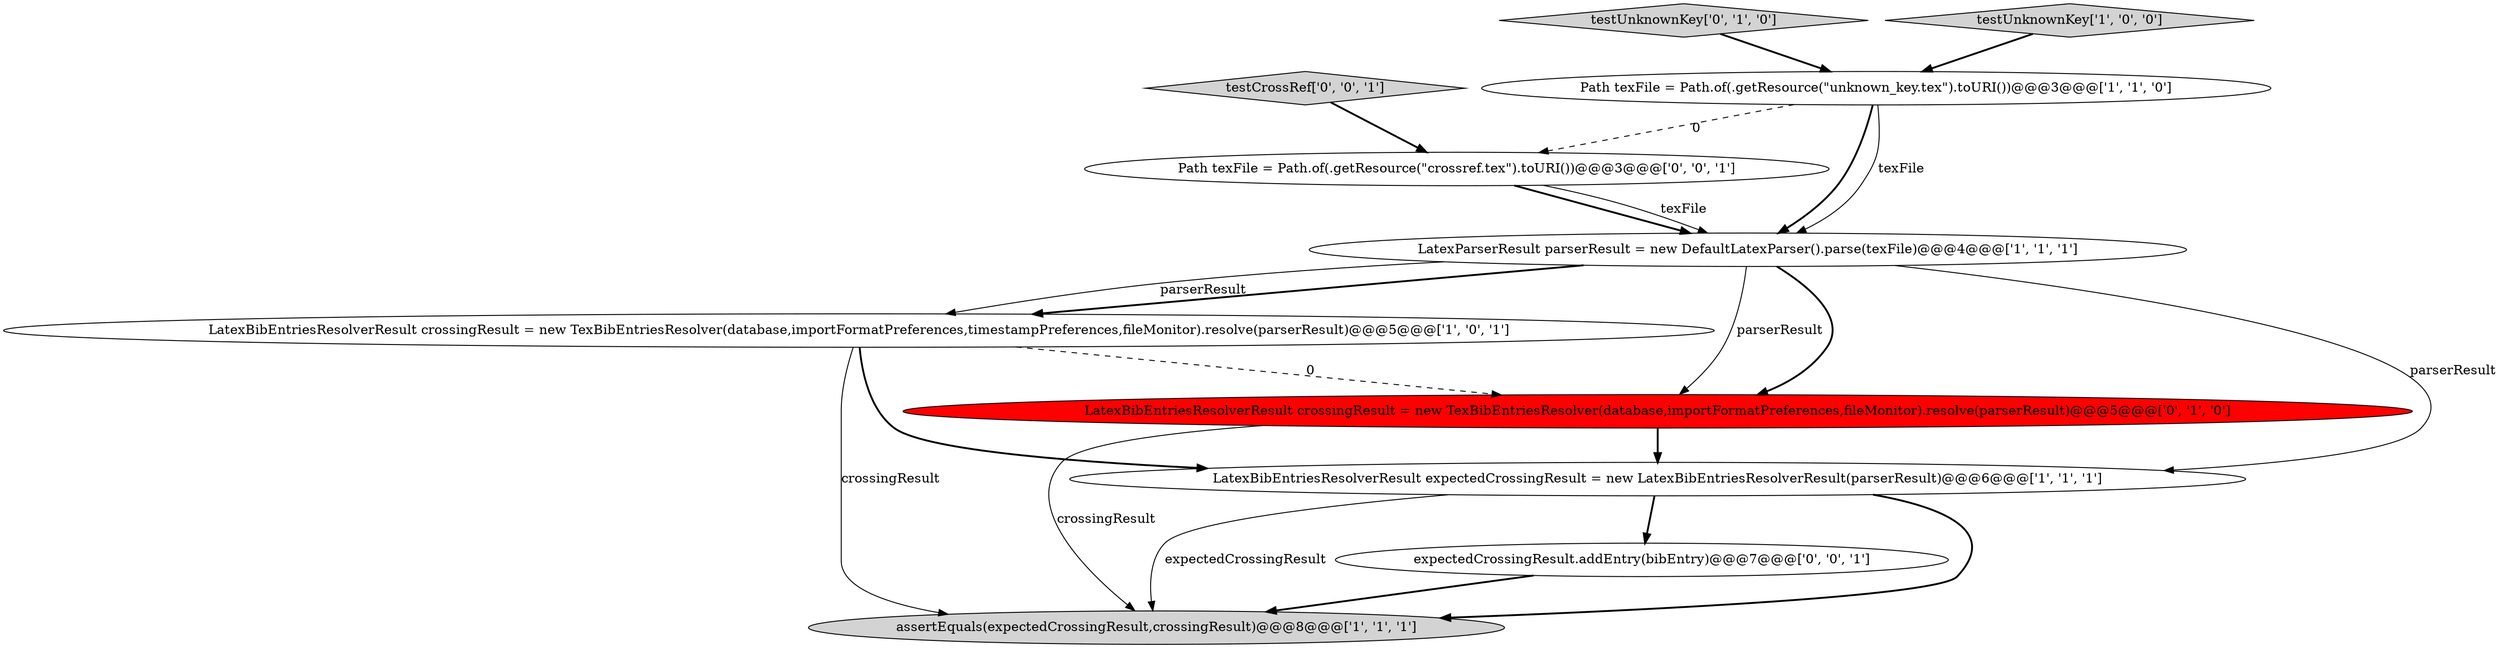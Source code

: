digraph {
0 [style = filled, label = "LatexParserResult parserResult = new DefaultLatexParser().parse(texFile)@@@4@@@['1', '1', '1']", fillcolor = white, shape = ellipse image = "AAA0AAABBB1BBB"];
1 [style = filled, label = "LatexBibEntriesResolverResult expectedCrossingResult = new LatexBibEntriesResolverResult(parserResult)@@@6@@@['1', '1', '1']", fillcolor = white, shape = ellipse image = "AAA0AAABBB1BBB"];
8 [style = filled, label = "expectedCrossingResult.addEntry(bibEntry)@@@7@@@['0', '0', '1']", fillcolor = white, shape = ellipse image = "AAA0AAABBB3BBB"];
7 [style = filled, label = "LatexBibEntriesResolverResult crossingResult = new TexBibEntriesResolver(database,importFormatPreferences,fileMonitor).resolve(parserResult)@@@5@@@['0', '1', '0']", fillcolor = red, shape = ellipse image = "AAA1AAABBB2BBB"];
6 [style = filled, label = "testUnknownKey['0', '1', '0']", fillcolor = lightgray, shape = diamond image = "AAA0AAABBB2BBB"];
3 [style = filled, label = "LatexBibEntriesResolverResult crossingResult = new TexBibEntriesResolver(database,importFormatPreferences,timestampPreferences,fileMonitor).resolve(parserResult)@@@5@@@['1', '0', '1']", fillcolor = white, shape = ellipse image = "AAA0AAABBB1BBB"];
10 [style = filled, label = "testCrossRef['0', '0', '1']", fillcolor = lightgray, shape = diamond image = "AAA0AAABBB3BBB"];
5 [style = filled, label = "Path texFile = Path.of(.getResource(\"unknown_key.tex\").toURI())@@@3@@@['1', '1', '0']", fillcolor = white, shape = ellipse image = "AAA0AAABBB1BBB"];
4 [style = filled, label = "assertEquals(expectedCrossingResult,crossingResult)@@@8@@@['1', '1', '1']", fillcolor = lightgray, shape = ellipse image = "AAA0AAABBB1BBB"];
9 [style = filled, label = "Path texFile = Path.of(.getResource(\"crossref.tex\").toURI())@@@3@@@['0', '0', '1']", fillcolor = white, shape = ellipse image = "AAA0AAABBB3BBB"];
2 [style = filled, label = "testUnknownKey['1', '0', '0']", fillcolor = lightgray, shape = diamond image = "AAA0AAABBB1BBB"];
0->3 [style = bold, label=""];
1->4 [style = bold, label=""];
7->1 [style = bold, label=""];
1->8 [style = bold, label=""];
9->0 [style = bold, label=""];
3->1 [style = bold, label=""];
3->7 [style = dashed, label="0"];
3->4 [style = solid, label="crossingResult"];
5->9 [style = dashed, label="0"];
0->7 [style = solid, label="parserResult"];
0->7 [style = bold, label=""];
0->1 [style = solid, label="parserResult"];
6->5 [style = bold, label=""];
9->0 [style = solid, label="texFile"];
5->0 [style = bold, label=""];
1->4 [style = solid, label="expectedCrossingResult"];
10->9 [style = bold, label=""];
8->4 [style = bold, label=""];
5->0 [style = solid, label="texFile"];
0->3 [style = solid, label="parserResult"];
7->4 [style = solid, label="crossingResult"];
2->5 [style = bold, label=""];
}
